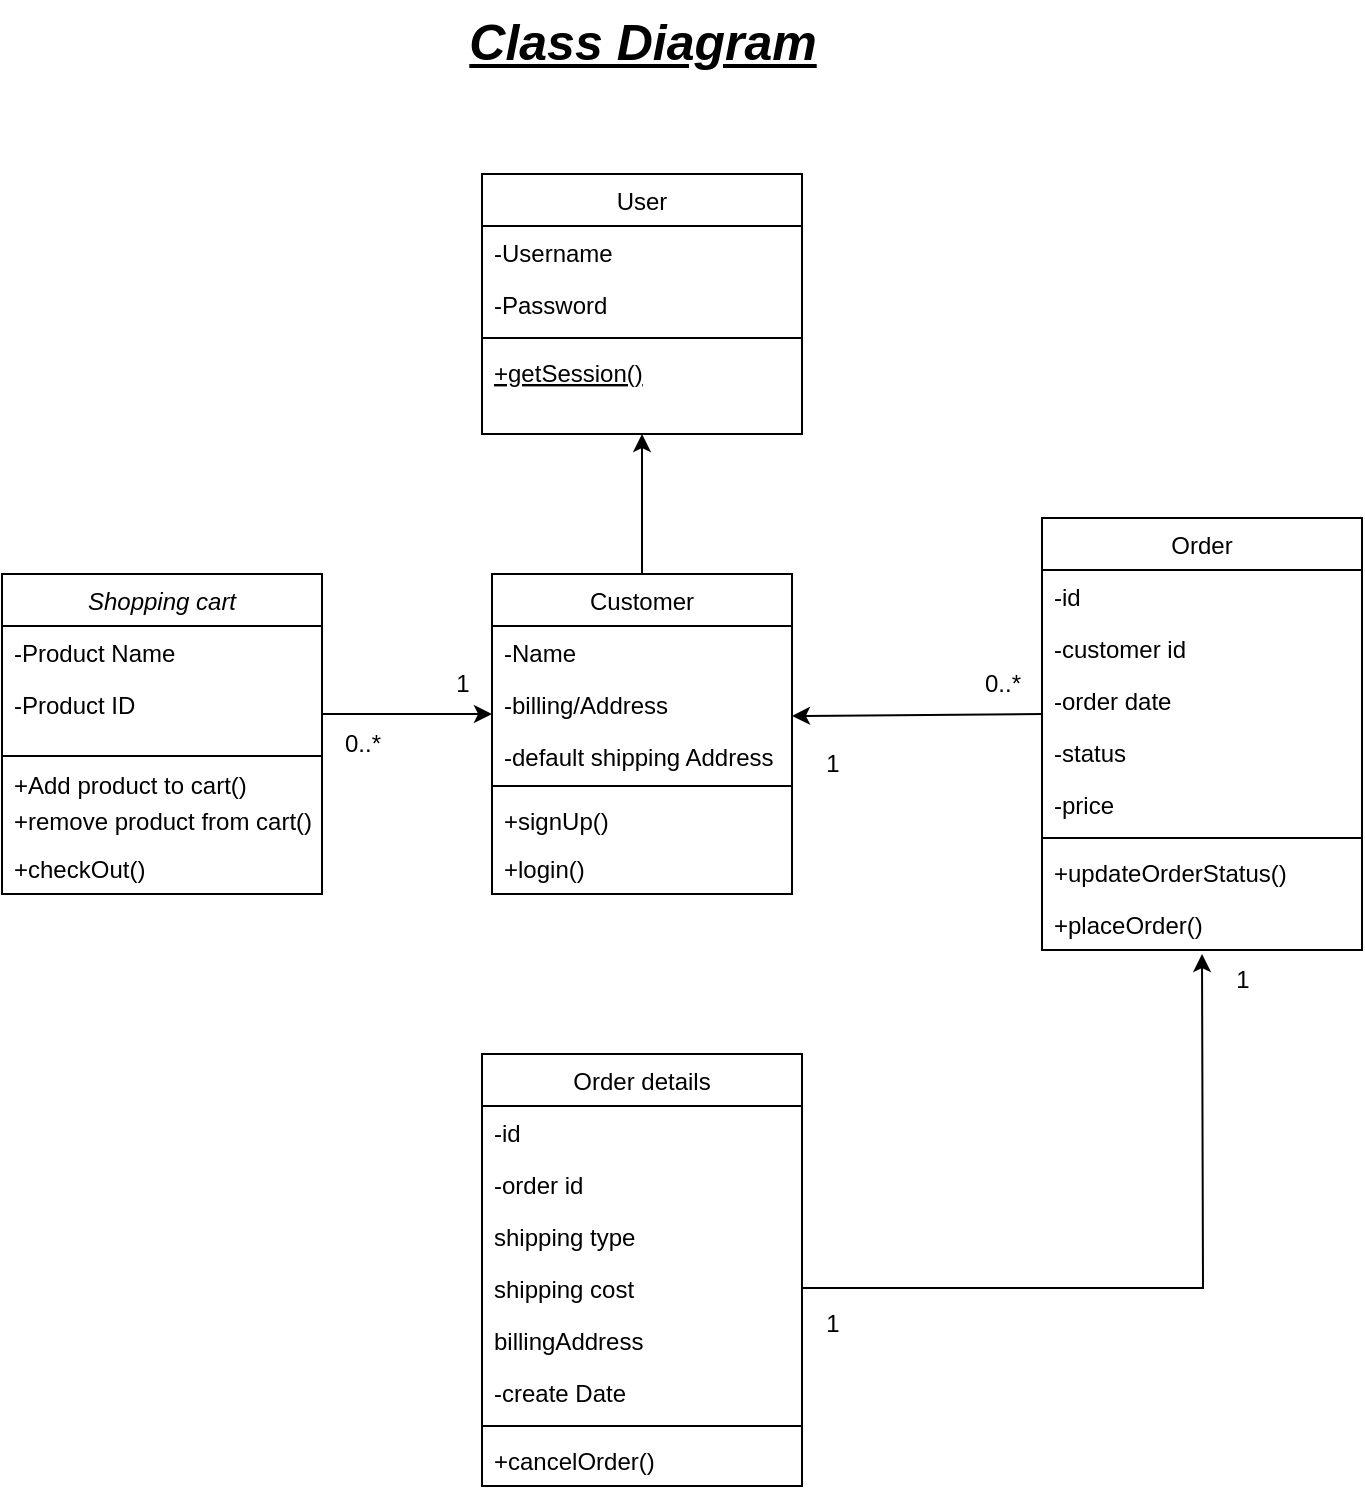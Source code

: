 <mxfile version="24.0.7" type="google">
  <diagram id="C5RBs43oDa-KdzZeNtuy" name="Page-1">
    <mxGraphModel grid="1" page="1" gridSize="10" guides="1" tooltips="1" connect="1" arrows="1" fold="1" pageScale="1" pageWidth="827" pageHeight="1169" math="0" shadow="0">
      <root>
        <mxCell id="WIyWlLk6GJQsqaUBKTNV-0" />
        <mxCell id="WIyWlLk6GJQsqaUBKTNV-1" parent="WIyWlLk6GJQsqaUBKTNV-0" />
        <mxCell id="SNpm3om3-C7uNST0-aa4-1" value="Shopping cart" style="swimlane;fontStyle=2;align=center;verticalAlign=top;childLayout=stackLayout;horizontal=1;startSize=26;horizontalStack=0;resizeParent=1;resizeLast=0;collapsible=1;marginBottom=0;rounded=0;shadow=0;strokeWidth=1;" vertex="1" parent="WIyWlLk6GJQsqaUBKTNV-1">
          <mxGeometry x="40" y="320" width="160" height="160" as="geometry">
            <mxRectangle x="230" y="140" width="160" height="26" as="alternateBounds" />
          </mxGeometry>
        </mxCell>
        <mxCell id="SNpm3om3-C7uNST0-aa4-2" value="-Product Name" style="text;align=left;verticalAlign=top;spacingLeft=4;spacingRight=4;overflow=hidden;rotatable=0;points=[[0,0.5],[1,0.5]];portConstraint=eastwest;" vertex="1" parent="SNpm3om3-C7uNST0-aa4-1">
          <mxGeometry y="26" width="160" height="26" as="geometry" />
        </mxCell>
        <mxCell id="SNpm3om3-C7uNST0-aa4-3" value="-Product ID" style="text;align=left;verticalAlign=top;spacingLeft=4;spacingRight=4;overflow=hidden;rotatable=0;points=[[0,0.5],[1,0.5]];portConstraint=eastwest;rounded=0;shadow=0;html=0;" vertex="1" parent="SNpm3om3-C7uNST0-aa4-1">
          <mxGeometry y="52" width="160" height="38" as="geometry" />
        </mxCell>
        <mxCell id="SNpm3om3-C7uNST0-aa4-4" value="" style="line;html=1;strokeWidth=1;align=left;verticalAlign=middle;spacingTop=-1;spacingLeft=3;spacingRight=3;rotatable=0;labelPosition=right;points=[];portConstraint=eastwest;" vertex="1" parent="SNpm3om3-C7uNST0-aa4-1">
          <mxGeometry y="90" width="160" height="2" as="geometry" />
        </mxCell>
        <mxCell id="SNpm3om3-C7uNST0-aa4-5" value="+Add product to cart()" style="text;align=left;verticalAlign=top;spacingLeft=4;spacingRight=4;overflow=hidden;rotatable=0;points=[[0,0.5],[1,0.5]];portConstraint=eastwest;" vertex="1" parent="SNpm3om3-C7uNST0-aa4-1">
          <mxGeometry y="92" width="160" height="18" as="geometry" />
        </mxCell>
        <mxCell id="SNpm3om3-C7uNST0-aa4-6" value="+remove product from cart()" style="text;align=left;verticalAlign=top;spacingLeft=4;spacingRight=4;overflow=hidden;rotatable=0;points=[[0,0.5],[1,0.5]];portConstraint=eastwest;" vertex="1" parent="SNpm3om3-C7uNST0-aa4-1">
          <mxGeometry y="110" width="160" height="24" as="geometry" />
        </mxCell>
        <mxCell id="SNpm3om3-C7uNST0-aa4-7" value="+checkOut()" style="text;align=left;verticalAlign=top;spacingLeft=4;spacingRight=4;overflow=hidden;rotatable=0;points=[[0,0.5],[1,0.5]];portConstraint=eastwest;" vertex="1" parent="SNpm3om3-C7uNST0-aa4-1">
          <mxGeometry y="134" width="160" height="20" as="geometry" />
        </mxCell>
        <mxCell id="SNpm3om3-C7uNST0-aa4-8" value="User" style="swimlane;fontStyle=0;align=center;verticalAlign=top;childLayout=stackLayout;horizontal=1;startSize=26;horizontalStack=0;resizeParent=1;resizeLast=0;collapsible=1;marginBottom=0;rounded=0;shadow=0;strokeWidth=1;" vertex="1" parent="WIyWlLk6GJQsqaUBKTNV-1">
          <mxGeometry x="280" y="120" width="160" height="130" as="geometry">
            <mxRectangle x="130" y="380" width="160" height="26" as="alternateBounds" />
          </mxGeometry>
        </mxCell>
        <mxCell id="SNpm3om3-C7uNST0-aa4-9" value="-Username" style="text;align=left;verticalAlign=top;spacingLeft=4;spacingRight=4;overflow=hidden;rotatable=0;points=[[0,0.5],[1,0.5]];portConstraint=eastwest;" vertex="1" parent="SNpm3om3-C7uNST0-aa4-8">
          <mxGeometry y="26" width="160" height="26" as="geometry" />
        </mxCell>
        <mxCell id="SNpm3om3-C7uNST0-aa4-10" value="-Password" style="text;align=left;verticalAlign=top;spacingLeft=4;spacingRight=4;overflow=hidden;rotatable=0;points=[[0,0.5],[1,0.5]];portConstraint=eastwest;rounded=0;shadow=0;html=0;" vertex="1" parent="SNpm3om3-C7uNST0-aa4-8">
          <mxGeometry y="52" width="160" height="26" as="geometry" />
        </mxCell>
        <mxCell id="SNpm3om3-C7uNST0-aa4-11" value="" style="line;html=1;strokeWidth=1;align=left;verticalAlign=middle;spacingTop=-1;spacingLeft=3;spacingRight=3;rotatable=0;labelPosition=right;points=[];portConstraint=eastwest;" vertex="1" parent="SNpm3om3-C7uNST0-aa4-8">
          <mxGeometry y="78" width="160" height="8" as="geometry" />
        </mxCell>
        <mxCell id="SNpm3om3-C7uNST0-aa4-12" value="+getSession()" style="text;align=left;verticalAlign=top;spacingLeft=4;spacingRight=4;overflow=hidden;rotatable=0;points=[[0,0.5],[1,0.5]];portConstraint=eastwest;fontStyle=4" vertex="1" parent="SNpm3om3-C7uNST0-aa4-8">
          <mxGeometry y="86" width="160" height="26" as="geometry" />
        </mxCell>
        <mxCell id="SNpm3om3-C7uNST0-aa4-13" value="Customer" style="swimlane;fontStyle=0;align=center;verticalAlign=top;childLayout=stackLayout;horizontal=1;startSize=26;horizontalStack=0;resizeParent=1;resizeLast=0;collapsible=1;marginBottom=0;rounded=0;shadow=0;strokeWidth=1;" vertex="1" parent="WIyWlLk6GJQsqaUBKTNV-1">
          <mxGeometry x="285" y="320" width="150" height="160" as="geometry">
            <mxRectangle x="340" y="380" width="170" height="26" as="alternateBounds" />
          </mxGeometry>
        </mxCell>
        <mxCell id="SNpm3om3-C7uNST0-aa4-14" value="-Name" style="text;align=left;verticalAlign=top;spacingLeft=4;spacingRight=4;overflow=hidden;rotatable=0;points=[[0,0.5],[1,0.5]];portConstraint=eastwest;" vertex="1" parent="SNpm3om3-C7uNST0-aa4-13">
          <mxGeometry y="26" width="150" height="26" as="geometry" />
        </mxCell>
        <mxCell id="SNpm3om3-C7uNST0-aa4-15" value="-billing/Address" style="text;align=left;verticalAlign=top;spacingLeft=4;spacingRight=4;overflow=hidden;rotatable=0;points=[[0,0.5],[1,0.5]];portConstraint=eastwest;" vertex="1" parent="SNpm3om3-C7uNST0-aa4-13">
          <mxGeometry y="52" width="150" height="26" as="geometry" />
        </mxCell>
        <mxCell id="SNpm3om3-C7uNST0-aa4-16" value="-default shipping Address" style="text;align=left;verticalAlign=top;spacingLeft=4;spacingRight=4;overflow=hidden;rotatable=0;points=[[0,0.5],[1,0.5]];portConstraint=eastwest;" vertex="1" parent="SNpm3om3-C7uNST0-aa4-13">
          <mxGeometry y="78" width="150" height="24" as="geometry" />
        </mxCell>
        <mxCell id="SNpm3om3-C7uNST0-aa4-17" value="" style="line;html=1;strokeWidth=1;align=left;verticalAlign=middle;spacingTop=-1;spacingLeft=3;spacingRight=3;rotatable=0;labelPosition=right;points=[];portConstraint=eastwest;" vertex="1" parent="SNpm3om3-C7uNST0-aa4-13">
          <mxGeometry y="102" width="150" height="8" as="geometry" />
        </mxCell>
        <mxCell id="SNpm3om3-C7uNST0-aa4-18" value="+signUp()" style="text;align=left;verticalAlign=top;spacingLeft=4;spacingRight=4;overflow=hidden;rotatable=0;points=[[0,0.5],[1,0.5]];portConstraint=eastwest;" vertex="1" parent="SNpm3om3-C7uNST0-aa4-13">
          <mxGeometry y="110" width="150" height="24" as="geometry" />
        </mxCell>
        <mxCell id="SNpm3om3-C7uNST0-aa4-19" value="+login()" style="text;align=left;verticalAlign=top;spacingLeft=4;spacingRight=4;overflow=hidden;rotatable=0;points=[[0,0.5],[1,0.5]];portConstraint=eastwest;" vertex="1" parent="SNpm3om3-C7uNST0-aa4-13">
          <mxGeometry y="134" width="150" height="24" as="geometry" />
        </mxCell>
        <mxCell id="SNpm3om3-C7uNST0-aa4-20" value="Order details" style="swimlane;fontStyle=0;align=center;verticalAlign=top;childLayout=stackLayout;horizontal=1;startSize=26;horizontalStack=0;resizeParent=1;resizeLast=0;collapsible=1;marginBottom=0;rounded=0;shadow=0;strokeWidth=1;" vertex="1" parent="WIyWlLk6GJQsqaUBKTNV-1">
          <mxGeometry x="280" y="560" width="160" height="216" as="geometry">
            <mxRectangle x="550" y="140" width="160" height="26" as="alternateBounds" />
          </mxGeometry>
        </mxCell>
        <mxCell id="SNpm3om3-C7uNST0-aa4-21" value="-id" style="text;align=left;verticalAlign=top;spacingLeft=4;spacingRight=4;overflow=hidden;rotatable=0;points=[[0,0.5],[1,0.5]];portConstraint=eastwest;" vertex="1" parent="SNpm3om3-C7uNST0-aa4-20">
          <mxGeometry y="26" width="160" height="26" as="geometry" />
        </mxCell>
        <mxCell id="SNpm3om3-C7uNST0-aa4-22" value="-order id" style="text;align=left;verticalAlign=top;spacingLeft=4;spacingRight=4;overflow=hidden;rotatable=0;points=[[0,0.5],[1,0.5]];portConstraint=eastwest;rounded=0;shadow=0;html=0;" vertex="1" parent="SNpm3om3-C7uNST0-aa4-20">
          <mxGeometry y="52" width="160" height="26" as="geometry" />
        </mxCell>
        <mxCell id="SNpm3om3-C7uNST0-aa4-23" value="shipping type" style="text;align=left;verticalAlign=top;spacingLeft=4;spacingRight=4;overflow=hidden;rotatable=0;points=[[0,0.5],[1,0.5]];portConstraint=eastwest;rounded=0;shadow=0;html=0;" vertex="1" parent="SNpm3om3-C7uNST0-aa4-20">
          <mxGeometry y="78" width="160" height="26" as="geometry" />
        </mxCell>
        <mxCell id="SNpm3om3-C7uNST0-aa4-24" style="edgeStyle=orthogonalEdgeStyle;rounded=0;orthogonalLoop=1;jettySize=auto;html=1;exitX=1;exitY=0.5;exitDx=0;exitDy=0;" edge="1" parent="SNpm3om3-C7uNST0-aa4-20" source="SNpm3om3-C7uNST0-aa4-25">
          <mxGeometry relative="1" as="geometry">
            <mxPoint x="360" y="-50" as="targetPoint" />
          </mxGeometry>
        </mxCell>
        <mxCell id="SNpm3om3-C7uNST0-aa4-25" value="shipping cost" style="text;align=left;verticalAlign=top;spacingLeft=4;spacingRight=4;overflow=hidden;rotatable=0;points=[[0,0.5],[1,0.5]];portConstraint=eastwest;rounded=0;shadow=0;html=0;" vertex="1" parent="SNpm3om3-C7uNST0-aa4-20">
          <mxGeometry y="104" width="160" height="26" as="geometry" />
        </mxCell>
        <mxCell id="SNpm3om3-C7uNST0-aa4-26" value="billingAddress" style="text;align=left;verticalAlign=top;spacingLeft=4;spacingRight=4;overflow=hidden;rotatable=0;points=[[0,0.5],[1,0.5]];portConstraint=eastwest;rounded=0;shadow=0;html=0;" vertex="1" parent="SNpm3om3-C7uNST0-aa4-20">
          <mxGeometry y="130" width="160" height="26" as="geometry" />
        </mxCell>
        <mxCell id="SNpm3om3-C7uNST0-aa4-27" value="-create Date" style="text;align=left;verticalAlign=top;spacingLeft=4;spacingRight=4;overflow=hidden;rotatable=0;points=[[0,0.5],[1,0.5]];portConstraint=eastwest;" vertex="1" parent="SNpm3om3-C7uNST0-aa4-20">
          <mxGeometry y="156" width="160" height="26" as="geometry" />
        </mxCell>
        <mxCell id="SNpm3om3-C7uNST0-aa4-28" value="" style="line;html=1;strokeWidth=1;align=left;verticalAlign=middle;spacingTop=-1;spacingLeft=3;spacingRight=3;rotatable=0;labelPosition=right;points=[];portConstraint=eastwest;" vertex="1" parent="SNpm3om3-C7uNST0-aa4-20">
          <mxGeometry y="182" width="160" height="8" as="geometry" />
        </mxCell>
        <mxCell id="SNpm3om3-C7uNST0-aa4-29" value="+cancelOrder()" style="text;align=left;verticalAlign=top;spacingLeft=4;spacingRight=4;overflow=hidden;rotatable=0;points=[[0,0.5],[1,0.5]];portConstraint=eastwest;" vertex="1" parent="SNpm3om3-C7uNST0-aa4-20">
          <mxGeometry y="190" width="160" height="26" as="geometry" />
        </mxCell>
        <mxCell id="SNpm3om3-C7uNST0-aa4-30" value="Order" style="swimlane;fontStyle=0;align=center;verticalAlign=top;childLayout=stackLayout;horizontal=1;startSize=26;horizontalStack=0;resizeParent=1;resizeLast=0;collapsible=1;marginBottom=0;rounded=0;shadow=0;strokeWidth=1;" vertex="1" parent="WIyWlLk6GJQsqaUBKTNV-1">
          <mxGeometry x="560" y="292" width="160" height="216" as="geometry">
            <mxRectangle x="550" y="140" width="160" height="26" as="alternateBounds" />
          </mxGeometry>
        </mxCell>
        <mxCell id="SNpm3om3-C7uNST0-aa4-31" value="-id" style="text;align=left;verticalAlign=top;spacingLeft=4;spacingRight=4;overflow=hidden;rotatable=0;points=[[0,0.5],[1,0.5]];portConstraint=eastwest;" vertex="1" parent="SNpm3om3-C7uNST0-aa4-30">
          <mxGeometry y="26" width="160" height="26" as="geometry" />
        </mxCell>
        <mxCell id="SNpm3om3-C7uNST0-aa4-32" value="-customer id" style="text;align=left;verticalAlign=top;spacingLeft=4;spacingRight=4;overflow=hidden;rotatable=0;points=[[0,0.5],[1,0.5]];portConstraint=eastwest;rounded=0;shadow=0;html=0;" vertex="1" parent="SNpm3om3-C7uNST0-aa4-30">
          <mxGeometry y="52" width="160" height="26" as="geometry" />
        </mxCell>
        <mxCell id="SNpm3om3-C7uNST0-aa4-33" value="-order date" style="text;align=left;verticalAlign=top;spacingLeft=4;spacingRight=4;overflow=hidden;rotatable=0;points=[[0,0.5],[1,0.5]];portConstraint=eastwest;rounded=0;shadow=0;html=0;" vertex="1" parent="SNpm3om3-C7uNST0-aa4-30">
          <mxGeometry y="78" width="160" height="26" as="geometry" />
        </mxCell>
        <mxCell id="SNpm3om3-C7uNST0-aa4-34" value="-status" style="text;align=left;verticalAlign=top;spacingLeft=4;spacingRight=4;overflow=hidden;rotatable=0;points=[[0,0.5],[1,0.5]];portConstraint=eastwest;rounded=0;shadow=0;html=0;" vertex="1" parent="SNpm3om3-C7uNST0-aa4-30">
          <mxGeometry y="104" width="160" height="26" as="geometry" />
        </mxCell>
        <mxCell id="SNpm3om3-C7uNST0-aa4-35" value="-price" style="text;align=left;verticalAlign=top;spacingLeft=4;spacingRight=4;overflow=hidden;rotatable=0;points=[[0,0.5],[1,0.5]];portConstraint=eastwest;rounded=0;shadow=0;html=0;" vertex="1" parent="SNpm3om3-C7uNST0-aa4-30">
          <mxGeometry y="130" width="160" height="26" as="geometry" />
        </mxCell>
        <mxCell id="SNpm3om3-C7uNST0-aa4-36" value="" style="line;html=1;strokeWidth=1;align=left;verticalAlign=middle;spacingTop=-1;spacingLeft=3;spacingRight=3;rotatable=0;labelPosition=right;points=[];portConstraint=eastwest;" vertex="1" parent="SNpm3om3-C7uNST0-aa4-30">
          <mxGeometry y="156" width="160" height="8" as="geometry" />
        </mxCell>
        <mxCell id="SNpm3om3-C7uNST0-aa4-37" value="+updateOrderStatus()" style="text;align=left;verticalAlign=top;spacingLeft=4;spacingRight=4;overflow=hidden;rotatable=0;points=[[0,0.5],[1,0.5]];portConstraint=eastwest;" vertex="1" parent="SNpm3om3-C7uNST0-aa4-30">
          <mxGeometry y="164" width="160" height="26" as="geometry" />
        </mxCell>
        <mxCell id="SNpm3om3-C7uNST0-aa4-38" value="+placeOrder()" style="text;align=left;verticalAlign=top;spacingLeft=4;spacingRight=4;overflow=hidden;rotatable=0;points=[[0,0.5],[1,0.5]];portConstraint=eastwest;" vertex="1" parent="SNpm3om3-C7uNST0-aa4-30">
          <mxGeometry y="190" width="160" height="26" as="geometry" />
        </mxCell>
        <mxCell id="SNpm3om3-C7uNST0-aa4-39" value="" style="endArrow=classic;html=1;rounded=0;entryX=0.5;entryY=1;entryDx=0;entryDy=0;exitX=0.5;exitY=0;exitDx=0;exitDy=0;" edge="1" parent="WIyWlLk6GJQsqaUBKTNV-1" source="SNpm3om3-C7uNST0-aa4-13" target="SNpm3om3-C7uNST0-aa4-8">
          <mxGeometry width="50" height="50" relative="1" as="geometry">
            <mxPoint x="350" y="320" as="sourcePoint" />
            <mxPoint x="400" y="270" as="targetPoint" />
          </mxGeometry>
        </mxCell>
        <mxCell id="SNpm3om3-C7uNST0-aa4-40" value="" style="endArrow=classic;html=1;rounded=0;entryX=0;entryY=0.5;entryDx=0;entryDy=0;" edge="1" parent="WIyWlLk6GJQsqaUBKTNV-1">
          <mxGeometry width="50" height="50" relative="1" as="geometry">
            <mxPoint x="200" y="390" as="sourcePoint" />
            <mxPoint x="285" y="390" as="targetPoint" />
            <Array as="points" />
          </mxGeometry>
        </mxCell>
        <mxCell id="SNpm3om3-C7uNST0-aa4-41" value="" style="endArrow=classic;html=1;rounded=0;entryX=1;entryY=0.5;entryDx=0;entryDy=0;exitX=0;exitY=0.5;exitDx=0;exitDy=0;" edge="1" parent="WIyWlLk6GJQsqaUBKTNV-1">
          <mxGeometry width="50" height="50" relative="1" as="geometry">
            <mxPoint x="560" y="390" as="sourcePoint" />
            <mxPoint x="435" y="391" as="targetPoint" />
          </mxGeometry>
        </mxCell>
        <mxCell id="SNpm3om3-C7uNST0-aa4-42" value="1" style="text;html=1;align=center;verticalAlign=middle;resizable=0;points=[];autosize=1;strokeColor=none;fillColor=none;" vertex="1" parent="WIyWlLk6GJQsqaUBKTNV-1">
          <mxGeometry x="645" y="508" width="30" height="30" as="geometry" />
        </mxCell>
        <mxCell id="SNpm3om3-C7uNST0-aa4-43" value="1" style="text;html=1;align=center;verticalAlign=middle;resizable=0;points=[];autosize=1;strokeColor=none;fillColor=none;" vertex="1" parent="WIyWlLk6GJQsqaUBKTNV-1">
          <mxGeometry x="255" y="360" width="30" height="30" as="geometry" />
        </mxCell>
        <mxCell id="SNpm3om3-C7uNST0-aa4-44" value="1" style="text;html=1;align=center;verticalAlign=middle;resizable=0;points=[];autosize=1;strokeColor=none;fillColor=none;" vertex="1" parent="WIyWlLk6GJQsqaUBKTNV-1">
          <mxGeometry x="440" y="400" width="30" height="30" as="geometry" />
        </mxCell>
        <mxCell id="SNpm3om3-C7uNST0-aa4-45" value="1" style="text;html=1;align=center;verticalAlign=middle;resizable=0;points=[];autosize=1;strokeColor=none;fillColor=none;" vertex="1" parent="WIyWlLk6GJQsqaUBKTNV-1">
          <mxGeometry x="440" y="680" width="30" height="30" as="geometry" />
        </mxCell>
        <mxCell id="SNpm3om3-C7uNST0-aa4-46" value="0..*" style="text;html=1;align=center;verticalAlign=middle;resizable=0;points=[];autosize=1;strokeColor=none;fillColor=none;" vertex="1" parent="WIyWlLk6GJQsqaUBKTNV-1">
          <mxGeometry x="520" y="360" width="40" height="30" as="geometry" />
        </mxCell>
        <mxCell id="SNpm3om3-C7uNST0-aa4-47" value="0..*" style="text;html=1;align=center;verticalAlign=middle;resizable=0;points=[];autosize=1;strokeColor=none;fillColor=none;" vertex="1" parent="WIyWlLk6GJQsqaUBKTNV-1">
          <mxGeometry x="200" y="390" width="40" height="30" as="geometry" />
        </mxCell>
        <mxCell id="SNpm3om3-C7uNST0-aa4-48" value="&lt;b&gt;&lt;i&gt;&lt;font style=&quot;font-size: 25px;&quot;&gt;&lt;u&gt;Class Diagram&lt;/u&gt;&lt;/font&gt;&lt;/i&gt;&lt;/b&gt;" style="text;html=1;align=center;verticalAlign=middle;resizable=0;points=[];autosize=1;strokeColor=none;fillColor=none;" vertex="1" parent="WIyWlLk6GJQsqaUBKTNV-1">
          <mxGeometry x="260" y="33" width="200" height="40" as="geometry" />
        </mxCell>
      </root>
    </mxGraphModel>
  </diagram>
</mxfile>
